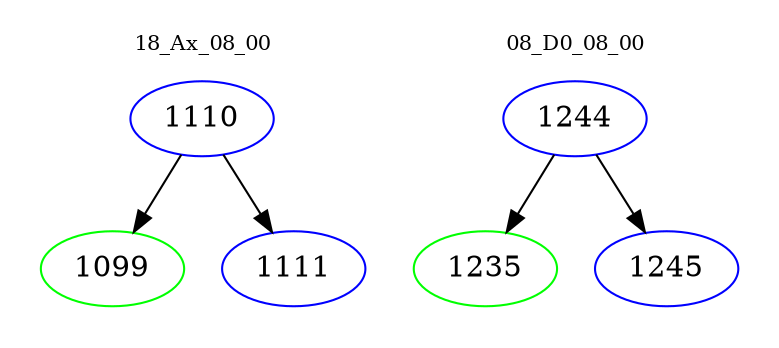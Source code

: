 digraph{
subgraph cluster_0 {
color = white
label = "18_Ax_08_00";
fontsize=10;
T0_1110 [label="1110", color="blue"]
T0_1110 -> T0_1099 [color="black"]
T0_1099 [label="1099", color="green"]
T0_1110 -> T0_1111 [color="black"]
T0_1111 [label="1111", color="blue"]
}
subgraph cluster_1 {
color = white
label = "08_D0_08_00";
fontsize=10;
T1_1244 [label="1244", color="blue"]
T1_1244 -> T1_1235 [color="black"]
T1_1235 [label="1235", color="green"]
T1_1244 -> T1_1245 [color="black"]
T1_1245 [label="1245", color="blue"]
}
}

